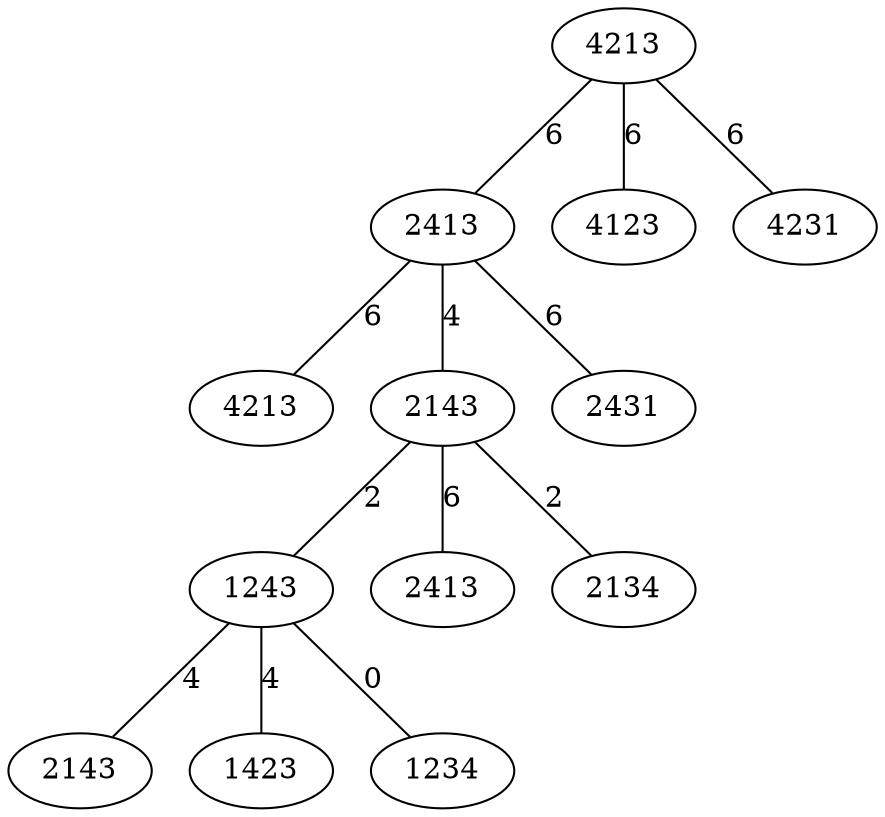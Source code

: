 graph G {
N1 [label="4213"];
N2 [label="2413"];
N1 -- N2 [label="6"];
N3 [label="4123"];
N1 -- N3 [label="6"];
N4 [label="4231"];
N1 -- N4 [label="6"];
N5 [label="4213"];
N2 -- N5 [label="6"];
N6 [label="2143"];
N2 -- N6 [label="4"];
N7 [label="2431"];
N2 -- N7 [label="6"];
N8 [label="1243"];
N6 -- N8 [label="2"];
N9 [label="2413"];
N6 -- N9 [label="6"];
N10 [label="2134"];
N6 -- N10 [label="2"];
N11 [label="2143"];
N8 -- N11 [label="4"];
N12 [label="1423"];
N8 -- N12 [label="4"];
N13 [label="1234"];
N8 -- N13 [label="0"];
}